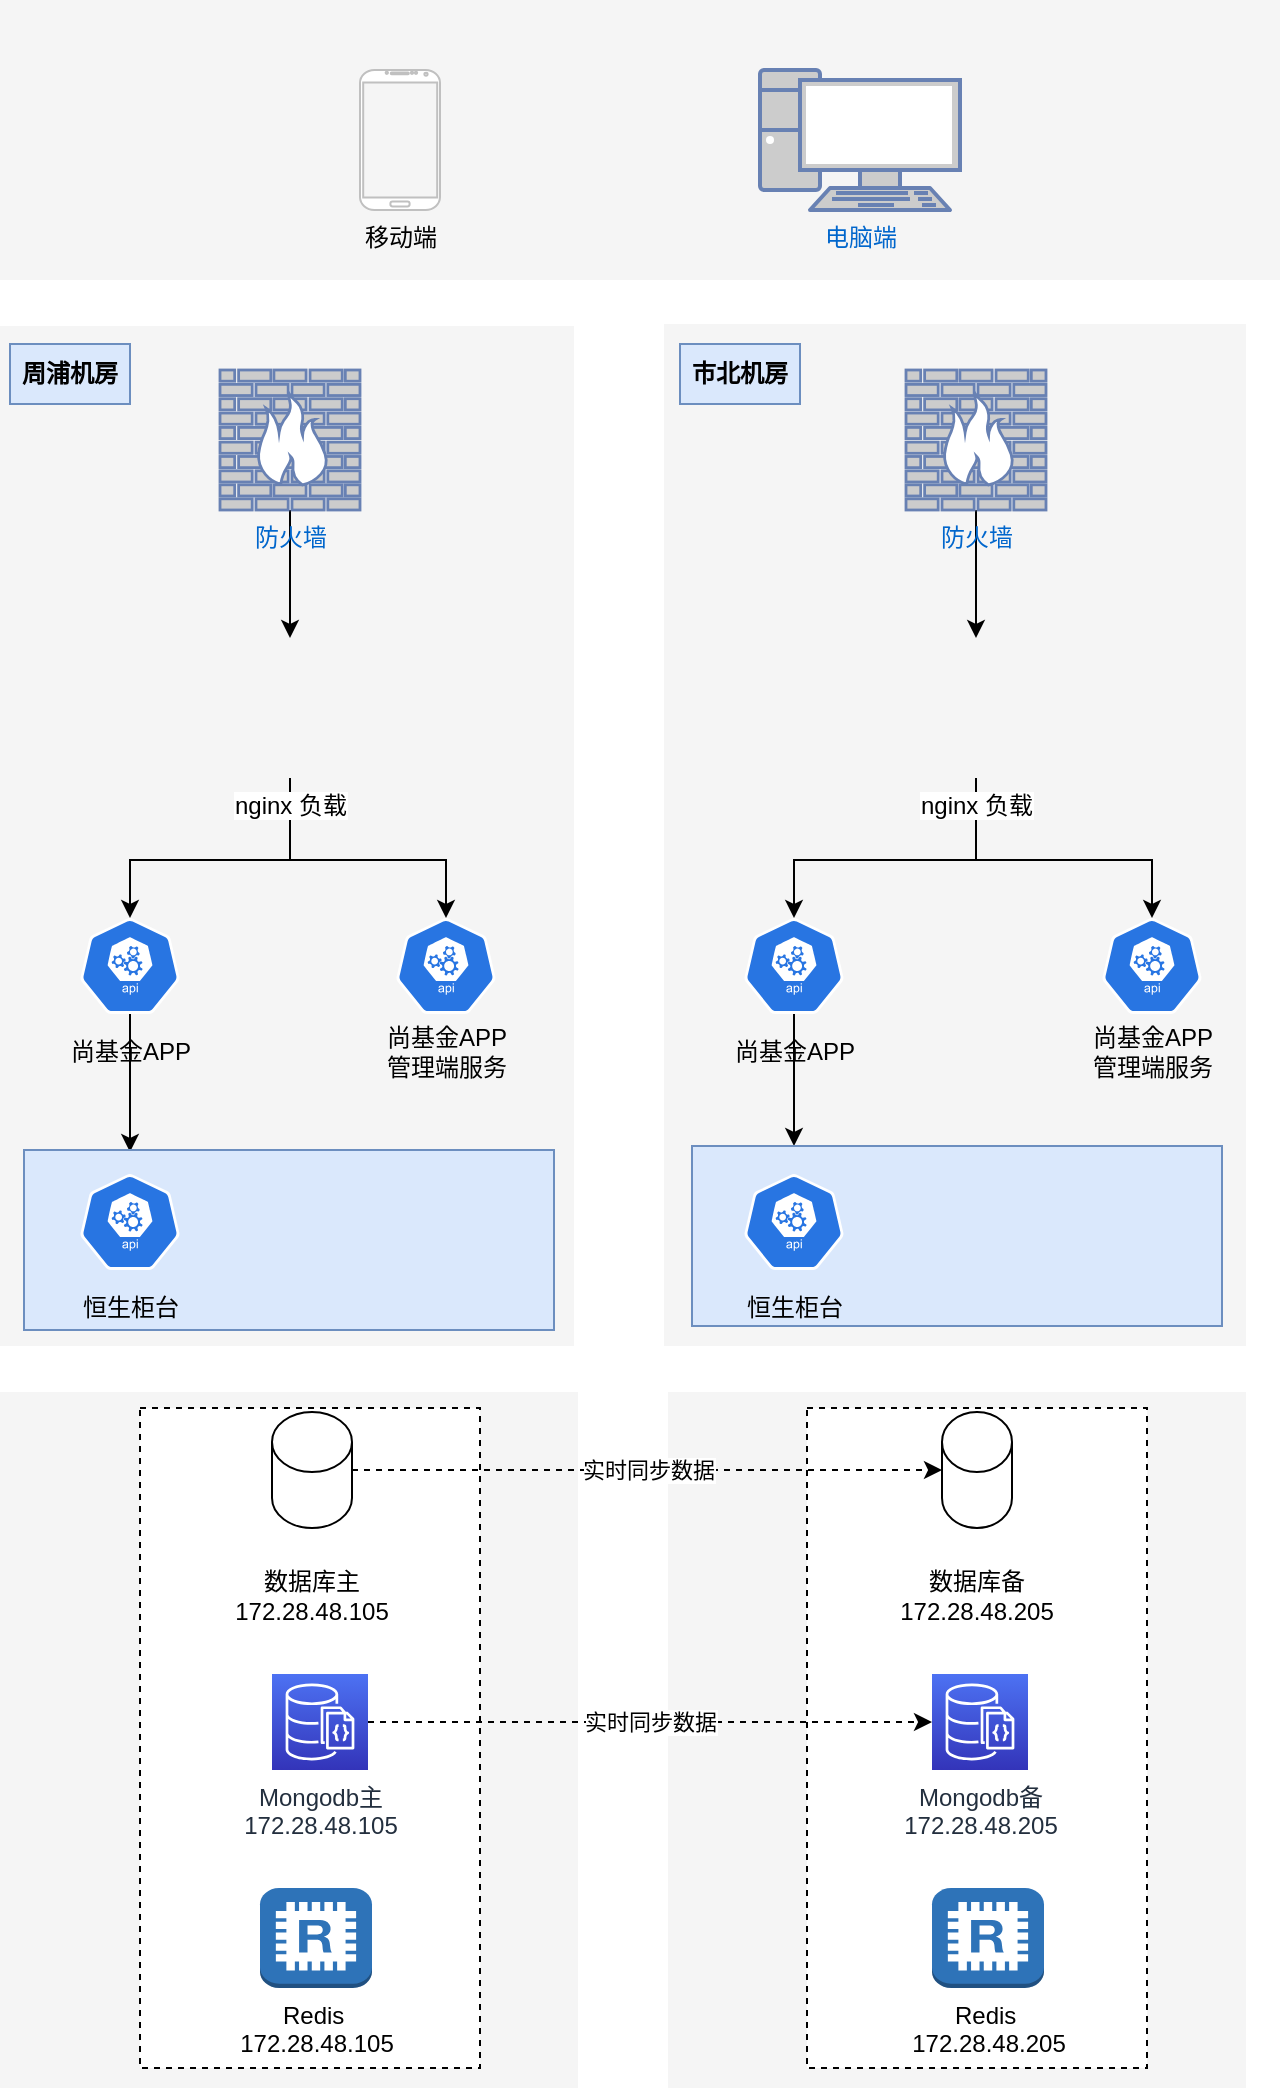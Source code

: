 <mxfile version="21.2.1" type="github">
  <diagram id="j5msO9XKNBTfVSApXjJV" name="Page-1">
    <mxGraphModel dx="1434" dy="764" grid="0" gridSize="10" guides="1" tooltips="1" connect="1" arrows="1" fold="1" page="0" pageScale="1" pageWidth="827" pageHeight="1169" math="0" shadow="0">
      <root>
        <mxCell id="0" />
        <mxCell id="1" parent="0" />
        <mxCell id="gCQZGzfOlOvXChz67HEn-17" value="" style="rounded=0;whiteSpace=wrap;html=1;fillColor=#f5f5f5;fontColor=#333333;strokeColor=none;" vertex="1" parent="1">
          <mxGeometry x="364" y="736" width="289" height="348" as="geometry" />
        </mxCell>
        <mxCell id="wZkuEuTL__6hPiaOwBk9-11" value="" style="rounded=0;whiteSpace=wrap;html=1;fillColor=#f5f5f5;fontColor=#333333;strokeColor=none;" parent="1" vertex="1">
          <mxGeometry x="30" y="736" width="289" height="348" as="geometry" />
        </mxCell>
        <mxCell id="wZkuEuTL__6hPiaOwBk9-27" value="" style="edgeStyle=orthogonalEdgeStyle;rounded=0;orthogonalLoop=1;jettySize=auto;html=1;shape=flexArrow;" parent="1" edge="1">
          <mxGeometry relative="1" as="geometry">
            <mxPoint x="183" y="609" as="sourcePoint" />
            <mxPoint x="183" y="642" as="targetPoint" />
          </mxGeometry>
        </mxCell>
        <mxCell id="wZkuEuTL__6hPiaOwBk9-10" value="" style="rounded=0;whiteSpace=wrap;html=1;fillColor=#f5f5f5;fontColor=#333333;strokeColor=none;" parent="1" vertex="1">
          <mxGeometry x="30" y="203" width="287" height="510" as="geometry" />
        </mxCell>
        <mxCell id="wZkuEuTL__6hPiaOwBk9-2" value="" style="rounded=0;whiteSpace=wrap;html=1;fillColor=#f5f5f5;fontColor=#333333;strokeColor=none;" parent="1" vertex="1">
          <mxGeometry x="362" y="202" width="291" height="511" as="geometry" />
        </mxCell>
        <mxCell id="wZkuEuTL__6hPiaOwBk9-1" value="" style="rounded=0;whiteSpace=wrap;html=1;fillColor=#f5f5f5;fontColor=#333333;strokeColor=none;" parent="1" vertex="1">
          <mxGeometry x="30" y="40" width="640" height="140" as="geometry" />
        </mxCell>
        <mxCell id="h-4lxs5_fm6_QuoArNwU-2" value="移动端" style="verticalLabelPosition=bottom;verticalAlign=top;html=1;shadow=0;dashed=0;strokeWidth=1;shape=mxgraph.android.phone2;strokeColor=#c0c0c0;" parent="1" vertex="1">
          <mxGeometry x="210" y="75" width="40" height="70" as="geometry" />
        </mxCell>
        <mxCell id="h-4lxs5_fm6_QuoArNwU-4" value="电脑端" style="fontColor=#0066CC;verticalAlign=top;verticalLabelPosition=bottom;labelPosition=center;align=center;html=1;outlineConnect=0;fillColor=#CCCCCC;strokeColor=#6881B3;gradientColor=none;gradientDirection=north;strokeWidth=2;shape=mxgraph.networks.pc;" parent="1" vertex="1">
          <mxGeometry x="410" y="75" width="100" height="70" as="geometry" />
        </mxCell>
        <mxCell id="gCQZGzfOlOvXChz67HEn-5" style="edgeStyle=orthogonalEdgeStyle;rounded=0;orthogonalLoop=1;jettySize=auto;html=1;" edge="1" parent="1" source="h-4lxs5_fm6_QuoArNwU-5" target="h-4lxs5_fm6_QuoArNwU-6">
          <mxGeometry relative="1" as="geometry" />
        </mxCell>
        <mxCell id="h-4lxs5_fm6_QuoArNwU-5" value="防火墙" style="fontColor=#0066CC;verticalAlign=top;verticalLabelPosition=bottom;labelPosition=center;align=center;html=1;outlineConnect=0;fillColor=#CCCCCC;strokeColor=#6881B3;gradientColor=none;gradientDirection=north;strokeWidth=2;shape=mxgraph.networks.firewall;" parent="1" vertex="1">
          <mxGeometry x="140" y="225" width="70" height="70" as="geometry" />
        </mxCell>
        <mxCell id="wZkuEuTL__6hPiaOwBk9-15" style="edgeStyle=orthogonalEdgeStyle;rounded=0;orthogonalLoop=1;jettySize=auto;html=1;entryX=0.5;entryY=0;entryDx=0;entryDy=0;entryPerimeter=0;" parent="1" source="h-4lxs5_fm6_QuoArNwU-6" target="h-4lxs5_fm6_QuoArNwU-7" edge="1">
          <mxGeometry relative="1" as="geometry">
            <Array as="points">
              <mxPoint x="175" y="470" />
              <mxPoint x="95" y="470" />
            </Array>
          </mxGeometry>
        </mxCell>
        <mxCell id="wZkuEuTL__6hPiaOwBk9-17" style="edgeStyle=orthogonalEdgeStyle;rounded=0;orthogonalLoop=1;jettySize=auto;html=1;" parent="1" source="h-4lxs5_fm6_QuoArNwU-6" target="wZkuEuTL__6hPiaOwBk9-4" edge="1">
          <mxGeometry relative="1" as="geometry">
            <Array as="points">
              <mxPoint x="175" y="470" />
              <mxPoint x="253" y="470" />
            </Array>
          </mxGeometry>
        </mxCell>
        <mxCell id="h-4lxs5_fm6_QuoArNwU-6" value="nginx 负载&lt;br&gt;" style="shape=image;html=1;verticalAlign=top;verticalLabelPosition=bottom;labelBackgroundColor=#ffffff;imageAspect=0;aspect=fixed;image=https://cdn4.iconfinder.com/data/icons/logos-brands-5/24/nginx-128.png" parent="1" vertex="1">
          <mxGeometry x="140" y="359" width="70" height="70" as="geometry" />
        </mxCell>
        <mxCell id="gCQZGzfOlOvXChz67HEn-13" style="edgeStyle=orthogonalEdgeStyle;rounded=0;orthogonalLoop=1;jettySize=auto;html=1;entryX=0.2;entryY=0.011;entryDx=0;entryDy=0;entryPerimeter=0;" edge="1" parent="1" source="h-4lxs5_fm6_QuoArNwU-7" target="gCQZGzfOlOvXChz67HEn-12">
          <mxGeometry relative="1" as="geometry" />
        </mxCell>
        <mxCell id="h-4lxs5_fm6_QuoArNwU-7" value="&lt;br&gt;&lt;br&gt;&lt;br&gt;&lt;br&gt;&lt;br&gt;&lt;br&gt;尚基金APP" style="html=1;dashed=0;whitespace=wrap;fillColor=#2875E2;strokeColor=#ffffff;points=[[0.005,0.63,0],[0.1,0.2,0],[0.9,0.2,0],[0.5,0,0],[0.995,0.63,0],[0.72,0.99,0],[0.5,1,0],[0.28,0.99,0]];shape=mxgraph.kubernetes.icon;prIcon=api" parent="1" vertex="1">
          <mxGeometry x="70" y="499" width="50" height="48" as="geometry" />
        </mxCell>
        <mxCell id="gCQZGzfOlOvXChz67HEn-16" style="edgeStyle=orthogonalEdgeStyle;rounded=0;orthogonalLoop=1;jettySize=auto;html=1;" edge="1" parent="1" source="h-4lxs5_fm6_QuoArNwU-8" target="gCQZGzfOlOvXChz67HEn-14">
          <mxGeometry relative="1" as="geometry">
            <Array as="points">
              <mxPoint x="427" y="604" />
              <mxPoint x="427" y="604" />
            </Array>
          </mxGeometry>
        </mxCell>
        <mxCell id="h-4lxs5_fm6_QuoArNwU-8" value="&lt;br&gt;&lt;br&gt;&lt;br&gt;&lt;br&gt;&lt;br&gt;&lt;br&gt;尚基金APP" style="html=1;dashed=0;whitespace=wrap;fillColor=#2875E2;strokeColor=#ffffff;points=[[0.005,0.63,0],[0.1,0.2,0],[0.9,0.2,0],[0.5,0,0],[0.995,0.63,0],[0.72,0.99,0],[0.5,1,0],[0.28,0.99,0]];shape=mxgraph.kubernetes.icon;prIcon=api" parent="1" vertex="1">
          <mxGeometry x="402" y="499" width="50" height="48" as="geometry" />
        </mxCell>
        <mxCell id="wZkuEuTL__6hPiaOwBk9-35" value="" style="rounded=0;whiteSpace=wrap;html=1;dashed=1;" parent="1" vertex="1">
          <mxGeometry x="100" y="744" width="170" height="330" as="geometry" />
        </mxCell>
        <mxCell id="wZkuEuTL__6hPiaOwBk9-36" value="" style="rounded=0;whiteSpace=wrap;html=1;dashed=1;" parent="1" vertex="1">
          <mxGeometry x="433.5" y="744" width="170" height="330" as="geometry" />
        </mxCell>
        <mxCell id="h-4lxs5_fm6_QuoArNwU-18" value="实时同步数据" style="edgeStyle=none;rounded=0;orthogonalLoop=1;jettySize=auto;html=1;entryX=0;entryY=0.5;entryDx=0;entryDy=0;entryPerimeter=0;dashed=1;" parent="1" source="h-4lxs5_fm6_QuoArNwU-15" target="h-4lxs5_fm6_QuoArNwU-16" edge="1">
          <mxGeometry relative="1" as="geometry" />
        </mxCell>
        <mxCell id="h-4lxs5_fm6_QuoArNwU-15" value="&lt;br&gt;&lt;br&gt;&lt;br&gt;&lt;br&gt;&lt;br&gt;&lt;br&gt;&lt;br&gt;&lt;br&gt;数据库主&lt;br&gt;172.28.48.105&lt;br&gt;&lt;span style=&quot;text-align: start;&quot;&gt;&lt;font face=&quot;monospace&quot; color=&quot;rgba(0, 0, 0, 0)&quot;&gt;&lt;span style=&quot;font-size: 0px;&quot;&gt;%3CmxGraphModel%3E%3Croot%3E6gt%3B%26lt%3Bbr%26gt%3B%26lt%3Bbr%26gt%3B%26lt%3Bbr%26gt%3B%26lt%3Bbr%26gt%3B%26lt%3Bbr%26gt%3BAPP%E5%BA%94%E7%94%A8%E6%9C%8D%E5%8A%A1%26lt%3Bbr%26gt%3B172.28.48.105%22%20style%3D%22html%3D1%3Bdashed%3D0%3Bwhitespace%3Dwrap%3BfillColor%3D%232875E2%3BstrokeColor%3D%23ffffff%3Bpoints%3D%5B%5B0.005%2C0.63%2C0%5D%2C%5B0.1%2C0.2%2C0%5D%2C%5B0.9%2C0.2%2C0%5D%2C%5B0.5%2C0%2C0%5D%2C%5B0.995%2C0.63%2C0%5D%2C%5B0.72%2C0.99%2C0%5D%2C%5B0.5%2C1%2C0%5D%2C%5B0.28%2C0.99%2C0%5D%5D%3Bshape%3Dmxgraph.kubernetes.icon%3BprIcon%3Dapi%22%20vertex%3D%221%22%20parent%3D%221%22%3E%3CmxGeometry%20x%3D%2270%22%20y%3D%22490%22%20width%3D%2250%22%20height%3D%2248%22%20as%3D%22geometry%22%2F%3E%3C%2FmxCell%3E%3C%2Froot%3E%3C%2FmxGraphModel%3E1721720&lt;/span&gt;&lt;/font&gt;&lt;font face=&quot;monospace&quot; color=&quot;rgba(0, 0, 0, 0)&quot;&gt;&lt;span style=&quot;font-size: 0px;&quot;&gt;72.28.48.105&lt;/span&gt;&lt;/font&gt;&lt;br&gt;&lt;/span&gt;" style="shape=cylinder3;whiteSpace=wrap;html=1;boundedLbl=1;backgroundOutline=1;size=15;" parent="1" vertex="1">
          <mxGeometry x="166" y="746" width="40" height="58" as="geometry" />
        </mxCell>
        <mxCell id="h-4lxs5_fm6_QuoArNwU-16" value="&lt;br&gt;&lt;br&gt;&lt;br&gt;&lt;br&gt;&lt;br&gt;&lt;br&gt;&lt;br&gt;数据库备&lt;br&gt;172.28.48.205" style="shape=cylinder3;whiteSpace=wrap;html=1;boundedLbl=1;backgroundOutline=1;size=15;" parent="1" vertex="1">
          <mxGeometry x="501" y="746" width="35" height="58" as="geometry" />
        </mxCell>
        <mxCell id="wZkuEuTL__6hPiaOwBk9-18" style="edgeStyle=orthogonalEdgeStyle;rounded=0;orthogonalLoop=1;jettySize=auto;html=1;entryX=0.5;entryY=0;entryDx=0;entryDy=0;entryPerimeter=0;" parent="1" source="wZkuEuTL__6hPiaOwBk9-3" target="h-4lxs5_fm6_QuoArNwU-8" edge="1">
          <mxGeometry relative="1" as="geometry">
            <Array as="points">
              <mxPoint x="518" y="470" />
              <mxPoint x="427" y="470" />
            </Array>
          </mxGeometry>
        </mxCell>
        <mxCell id="wZkuEuTL__6hPiaOwBk9-20" style="edgeStyle=orthogonalEdgeStyle;rounded=0;orthogonalLoop=1;jettySize=auto;html=1;entryX=0.5;entryY=0;entryDx=0;entryDy=0;entryPerimeter=0;" parent="1" source="wZkuEuTL__6hPiaOwBk9-3" target="wZkuEuTL__6hPiaOwBk9-5" edge="1">
          <mxGeometry relative="1" as="geometry">
            <Array as="points">
              <mxPoint x="518" y="470" />
              <mxPoint x="606" y="470" />
            </Array>
          </mxGeometry>
        </mxCell>
        <mxCell id="wZkuEuTL__6hPiaOwBk9-3" value="nginx 负载" style="shape=image;html=1;verticalAlign=top;verticalLabelPosition=bottom;labelBackgroundColor=#ffffff;imageAspect=0;aspect=fixed;image=https://cdn4.iconfinder.com/data/icons/logos-brands-5/24/nginx-128.png" parent="1" vertex="1">
          <mxGeometry x="483" y="359" width="70" height="70" as="geometry" />
        </mxCell>
        <mxCell id="wZkuEuTL__6hPiaOwBk9-4" value="&lt;br&gt;&lt;br&gt;&lt;br&gt;&lt;br&gt;&lt;br&gt;&lt;br&gt;尚基金APP&lt;br&gt;管理端服务" style="html=1;dashed=0;whitespace=wrap;fillColor=#2875E2;strokeColor=#ffffff;points=[[0.005,0.63,0],[0.1,0.2,0],[0.9,0.2,0],[0.5,0,0],[0.995,0.63,0],[0.72,0.99,0],[0.5,1,0],[0.28,0.99,0]];shape=mxgraph.kubernetes.icon;prIcon=api" parent="1" vertex="1">
          <mxGeometry x="228" y="499" width="50" height="48" as="geometry" />
        </mxCell>
        <mxCell id="wZkuEuTL__6hPiaOwBk9-5" value="&lt;br&gt;&lt;br&gt;&lt;br&gt;&lt;br&gt;&lt;br&gt;&lt;br&gt;尚基金APP&lt;br&gt;管理端服务&lt;br&gt;" style="html=1;dashed=0;whitespace=wrap;fillColor=#2875E2;strokeColor=#ffffff;points=[[0.005,0.63,0],[0.1,0.2,0],[0.9,0.2,0],[0.5,0,0],[0.995,0.63,0],[0.72,0.99,0],[0.5,1,0],[0.28,0.99,0]];shape=mxgraph.kubernetes.icon;prIcon=api" parent="1" vertex="1">
          <mxGeometry x="581" y="499" width="50" height="48" as="geometry" />
        </mxCell>
        <mxCell id="wZkuEuTL__6hPiaOwBk9-9" value="实时同步数据" style="edgeStyle=orthogonalEdgeStyle;rounded=0;orthogonalLoop=1;jettySize=auto;html=1;entryX=0;entryY=0.5;entryDx=0;entryDy=0;entryPerimeter=0;dashed=1;" parent="1" source="wZkuEuTL__6hPiaOwBk9-6" target="wZkuEuTL__6hPiaOwBk9-8" edge="1">
          <mxGeometry relative="1" as="geometry" />
        </mxCell>
        <mxCell id="wZkuEuTL__6hPiaOwBk9-6" value="Mongodb主&lt;br&gt;172.28.48.105" style="sketch=0;points=[[0,0,0],[0.25,0,0],[0.5,0,0],[0.75,0,0],[1,0,0],[0,1,0],[0.25,1,0],[0.5,1,0],[0.75,1,0],[1,1,0],[0,0.25,0],[0,0.5,0],[0,0.75,0],[1,0.25,0],[1,0.5,0],[1,0.75,0]];outlineConnect=0;fontColor=#232F3E;gradientColor=#4D72F3;gradientDirection=north;fillColor=#3334B9;strokeColor=#ffffff;dashed=0;verticalLabelPosition=bottom;verticalAlign=top;align=center;html=1;fontSize=12;fontStyle=0;aspect=fixed;shape=mxgraph.aws4.resourceIcon;resIcon=mxgraph.aws4.documentdb_with_mongodb_compatibility;" parent="1" vertex="1">
          <mxGeometry x="166" y="877" width="48" height="48" as="geometry" />
        </mxCell>
        <mxCell id="gCQZGzfOlOvXChz67HEn-12" value="" style="rounded=0;whiteSpace=wrap;html=1;fillColor=#dae8fc;strokeColor=#6c8ebf;" vertex="1" parent="1">
          <mxGeometry x="42" y="615" width="265" height="90" as="geometry" />
        </mxCell>
        <mxCell id="wZkuEuTL__6hPiaOwBk9-8" value="Mongodb备&lt;br&gt;172.28.48.205" style="sketch=0;points=[[0,0,0],[0.25,0,0],[0.5,0,0],[0.75,0,0],[1,0,0],[0,1,0],[0.25,1,0],[0.5,1,0],[0.75,1,0],[1,1,0],[0,0.25,0],[0,0.5,0],[0,0.75,0],[1,0.25,0],[1,0.5,0],[1,0.75,0]];outlineConnect=0;fontColor=#232F3E;gradientColor=#4D72F3;gradientDirection=north;fillColor=#3334B9;strokeColor=#ffffff;dashed=0;verticalLabelPosition=bottom;verticalAlign=top;align=center;html=1;fontSize=12;fontStyle=0;aspect=fixed;shape=mxgraph.aws4.resourceIcon;resIcon=mxgraph.aws4.documentdb_with_mongodb_compatibility;" parent="1" vertex="1">
          <mxGeometry x="496" y="877" width="48" height="48" as="geometry" />
        </mxCell>
        <mxCell id="wZkuEuTL__6hPiaOwBk9-21" value="Redis&amp;nbsp;&lt;br&gt;172.28.48.105" style="outlineConnect=0;dashed=0;verticalLabelPosition=bottom;verticalAlign=top;align=center;html=1;shape=mxgraph.aws3.redis;fillColor=#2E73B8;gradientColor=none;" parent="1" vertex="1">
          <mxGeometry x="160" y="984" width="56" height="50" as="geometry" />
        </mxCell>
        <mxCell id="wZkuEuTL__6hPiaOwBk9-23" value="Redis&amp;nbsp;&lt;br&gt;172.28.48.205" style="outlineConnect=0;dashed=0;verticalLabelPosition=bottom;verticalAlign=top;align=center;html=1;shape=mxgraph.aws3.redis;fillColor=#2E73B8;gradientColor=none;" parent="1" vertex="1">
          <mxGeometry x="496" y="984" width="56" height="50" as="geometry" />
        </mxCell>
        <mxCell id="gCQZGzfOlOvXChz67HEn-4" style="edgeStyle=orthogonalEdgeStyle;rounded=0;orthogonalLoop=1;jettySize=auto;html=1;" edge="1" parent="1" source="gCQZGzfOlOvXChz67HEn-1" target="wZkuEuTL__6hPiaOwBk9-3">
          <mxGeometry relative="1" as="geometry" />
        </mxCell>
        <mxCell id="gCQZGzfOlOvXChz67HEn-14" value="" style="rounded=0;whiteSpace=wrap;html=1;fillColor=#dae8fc;strokeColor=#6c8ebf;" vertex="1" parent="1">
          <mxGeometry x="376" y="613" width="265" height="90" as="geometry" />
        </mxCell>
        <mxCell id="gCQZGzfOlOvXChz67HEn-1" value="防火墙" style="fontColor=#0066CC;verticalAlign=top;verticalLabelPosition=bottom;labelPosition=center;align=center;html=1;outlineConnect=0;fillColor=#CCCCCC;strokeColor=#6881B3;gradientColor=none;gradientDirection=north;strokeWidth=2;shape=mxgraph.networks.firewall;" vertex="1" parent="1">
          <mxGeometry x="483" y="225" width="70" height="70" as="geometry" />
        </mxCell>
        <mxCell id="gCQZGzfOlOvXChz67HEn-2" value="周浦机房" style="text;html=1;strokeColor=#6c8ebf;fillColor=#dae8fc;align=center;verticalAlign=middle;whiteSpace=wrap;rounded=0;fontStyle=1" vertex="1" parent="1">
          <mxGeometry x="35" y="212" width="60" height="30" as="geometry" />
        </mxCell>
        <mxCell id="gCQZGzfOlOvXChz67HEn-3" value="市北机房" style="text;html=1;strokeColor=#6c8ebf;fillColor=#dae8fc;align=center;verticalAlign=middle;whiteSpace=wrap;rounded=0;fontStyle=1" vertex="1" parent="1">
          <mxGeometry x="370" y="212" width="60" height="30" as="geometry" />
        </mxCell>
        <mxCell id="gCQZGzfOlOvXChz67HEn-8" value="&lt;br&gt;&lt;br&gt;&lt;br&gt;&lt;br&gt;&lt;br&gt;&lt;br&gt;恒生柜台" style="html=1;dashed=0;whitespace=wrap;fillColor=#2875E2;strokeColor=#ffffff;points=[[0.005,0.63,0],[0.1,0.2,0],[0.9,0.2,0],[0.5,0,0],[0.995,0.63,0],[0.72,0.99,0],[0.5,1,0],[0.28,0.99,0]];shape=mxgraph.kubernetes.icon;prIcon=api" vertex="1" parent="1">
          <mxGeometry x="70" y="627" width="50" height="48" as="geometry" />
        </mxCell>
        <mxCell id="gCQZGzfOlOvXChz67HEn-10" value="&lt;br&gt;&lt;br&gt;&lt;br&gt;&lt;br&gt;&lt;br&gt;&lt;br&gt;恒生柜台" style="html=1;dashed=0;whitespace=wrap;fillColor=#2875E2;strokeColor=#ffffff;points=[[0.005,0.63,0],[0.1,0.2,0],[0.9,0.2,0],[0.5,0,0],[0.995,0.63,0],[0.72,0.99,0],[0.5,1,0],[0.28,0.99,0]];shape=mxgraph.kubernetes.icon;prIcon=api" vertex="1" parent="1">
          <mxGeometry x="402" y="627" width="50" height="48" as="geometry" />
        </mxCell>
      </root>
    </mxGraphModel>
  </diagram>
</mxfile>
